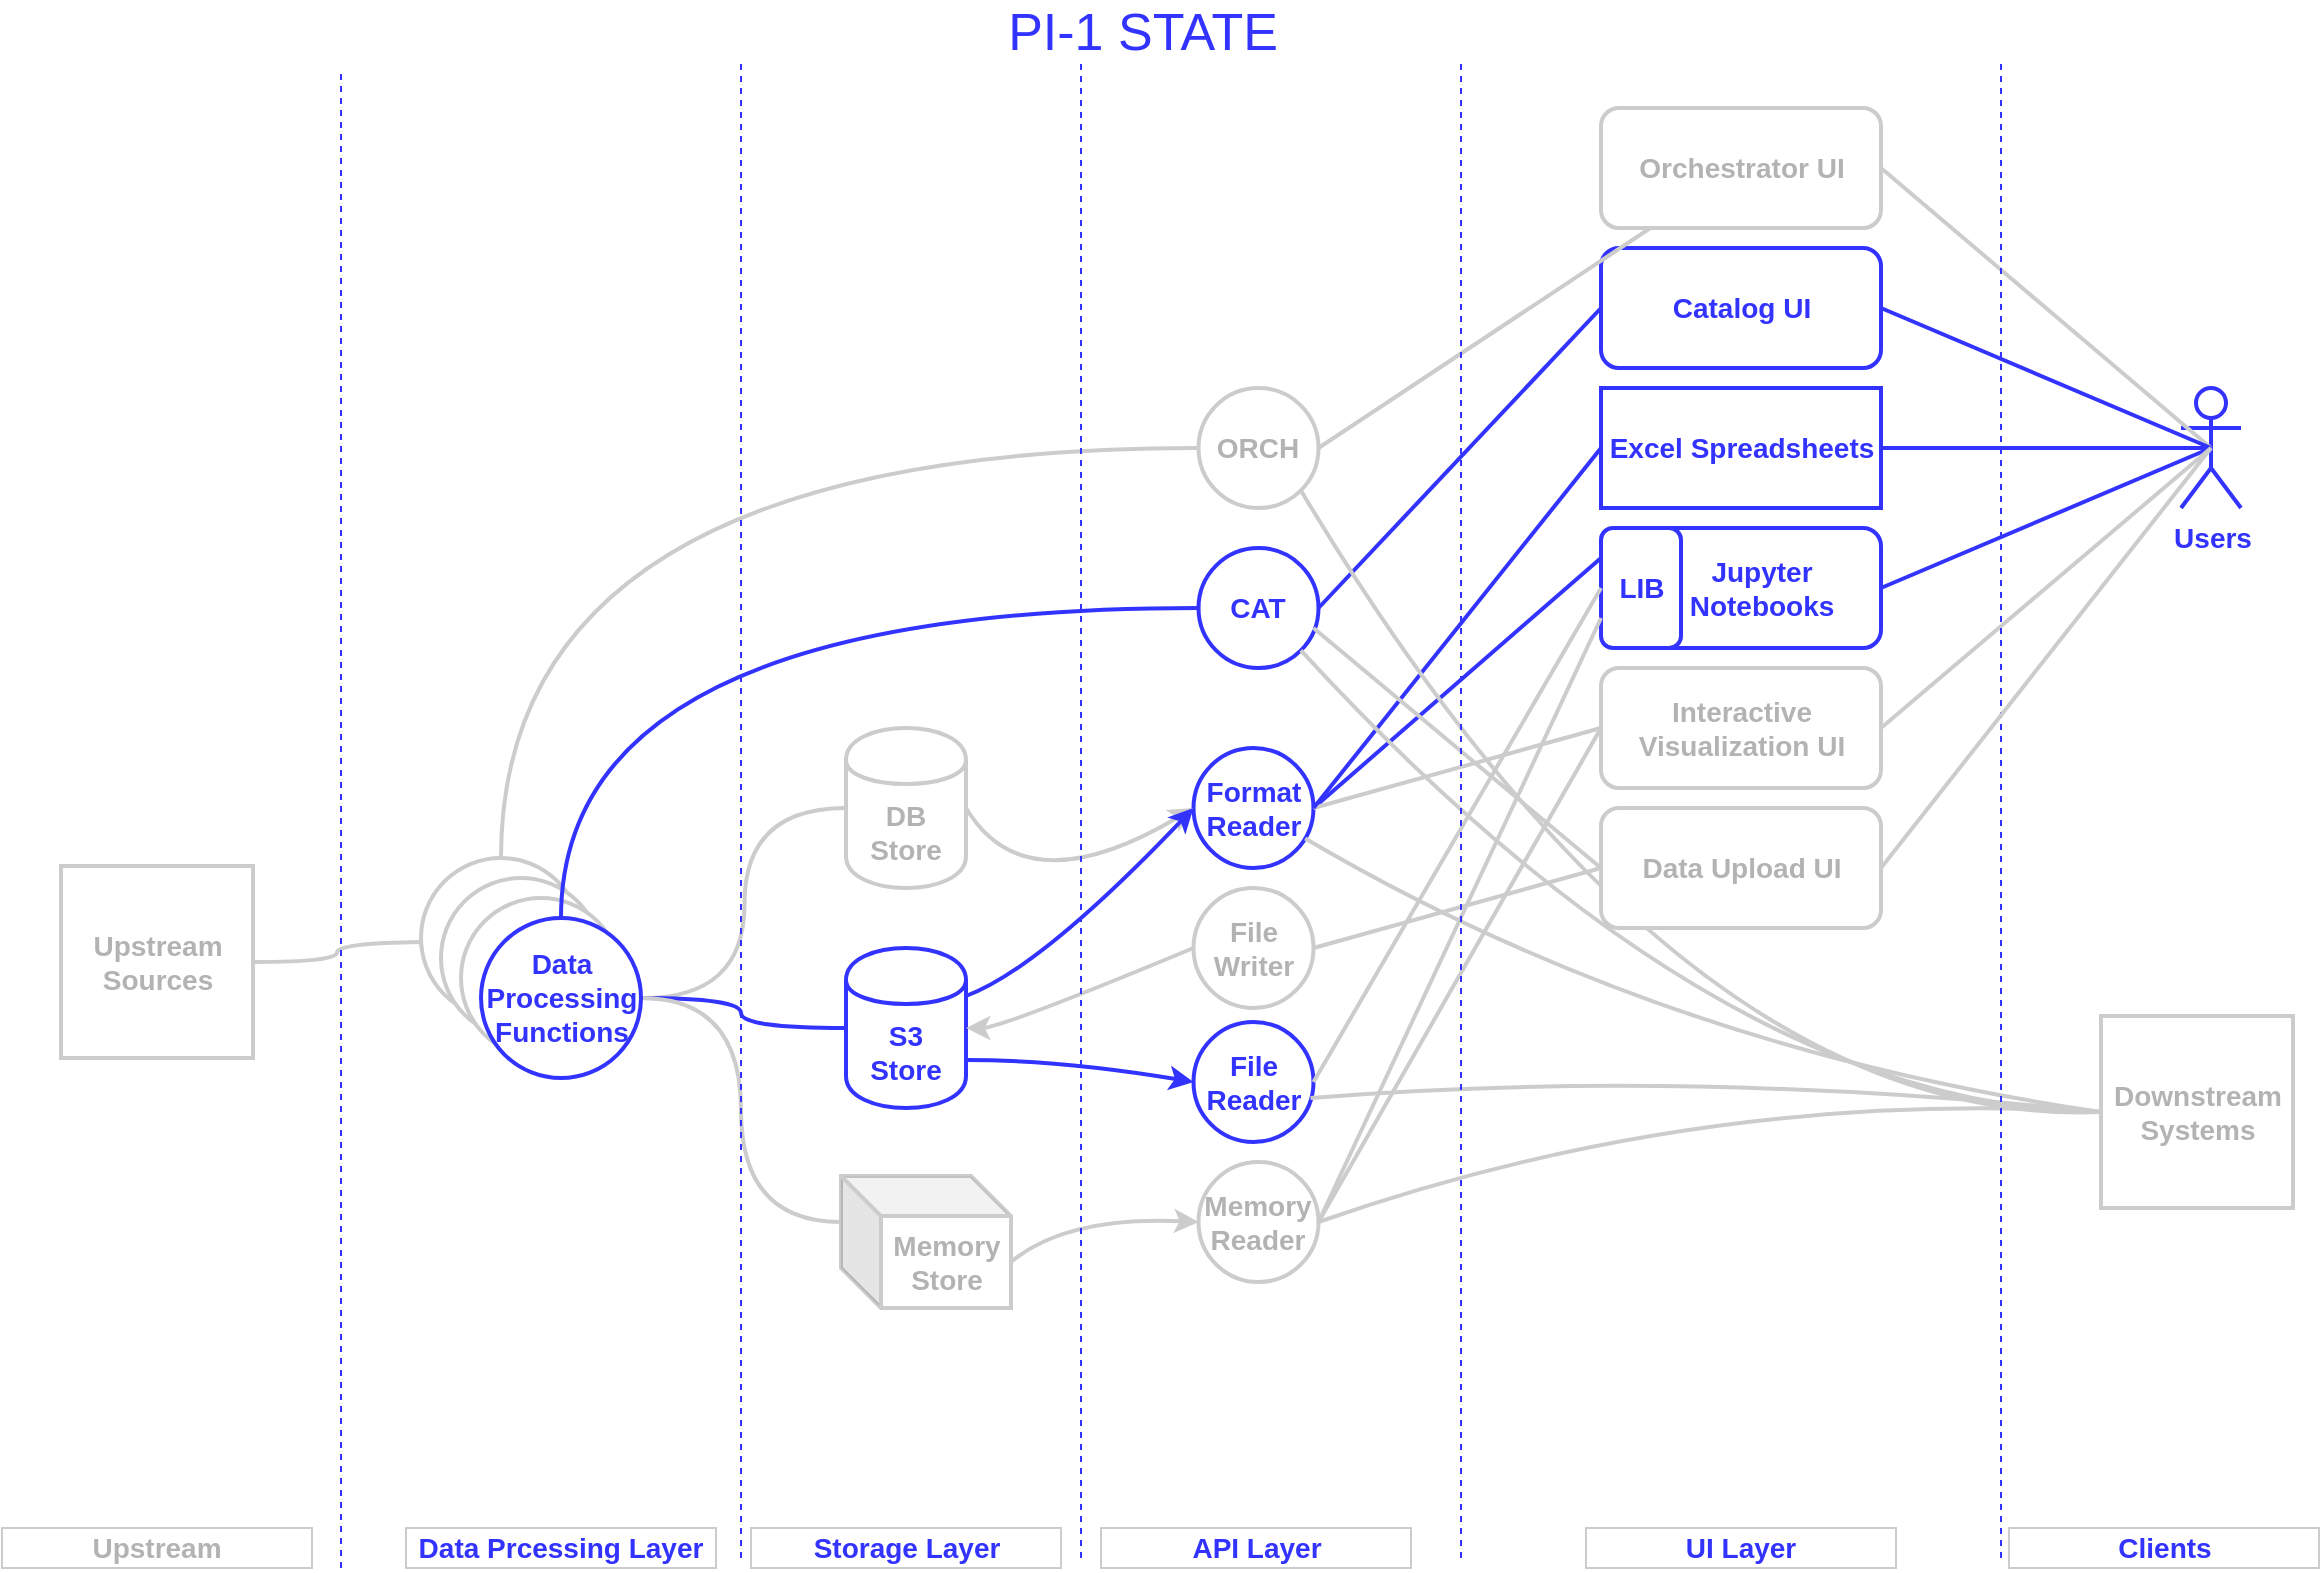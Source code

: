 <mxfile version="12.9.12" type="github">
  <diagram id="Kfs1H25m5EORTKNw9j7Z" name="Page-1">
    <mxGraphModel dx="1630" dy="69" grid="1" gridSize="10" guides="1" tooltips="1" connect="1" arrows="1" fold="1" page="1" pageScale="1" pageWidth="1169" pageHeight="827" math="0" shadow="0">
      <root>
        <mxCell id="0" />
        <mxCell id="1" parent="0" />
        <mxCell id="L46YAxD7cRD_iRhM08Rc-1" value="&lt;div&gt;&lt;font style=&quot;font-size: 14px&quot;&gt;&lt;b&gt;S3 &lt;br&gt;&lt;/b&gt;&lt;/font&gt;&lt;/div&gt;&lt;div&gt;&lt;font style=&quot;font-size: 14px&quot;&gt;&lt;b&gt;Store&lt;/b&gt;&lt;/font&gt;&lt;/div&gt;" style="shape=cylinder;whiteSpace=wrap;html=1;boundedLbl=1;backgroundOutline=1;strokeColor=#3333FF;strokeWidth=2;fillColor=#FFFFFF;fontColor=#3333FF;" vertex="1" parent="1">
          <mxGeometry x="422" y="1308" width="60" height="80" as="geometry" />
        </mxCell>
        <mxCell id="L46YAxD7cRD_iRhM08Rc-2" value="&lt;div&gt;&lt;font style=&quot;font-size: 14px&quot;&gt;&lt;b&gt;DB&lt;br&gt;&lt;/b&gt;&lt;/font&gt;&lt;/div&gt;&lt;div&gt;&lt;font style=&quot;font-size: 14px&quot;&gt;&lt;b&gt;Store&lt;/b&gt;&lt;/font&gt;&lt;/div&gt;" style="shape=cylinder;whiteSpace=wrap;html=1;boundedLbl=1;backgroundOutline=1;strokeColor=#CCCCCC;strokeWidth=2;fillColor=#FFFFFF;fontColor=#B3B3B3;" vertex="1" parent="1">
          <mxGeometry x="422" y="1198" width="60" height="80" as="geometry" />
        </mxCell>
        <mxCell id="L46YAxD7cRD_iRhM08Rc-3" value="&lt;div&gt;&lt;font style=&quot;font-size: 14px&quot;&gt;&lt;b&gt;&lt;font style=&quot;font-size: 14px&quot;&gt;Format&lt;br&gt;&lt;/font&gt;&lt;/b&gt;&lt;/font&gt;&lt;/div&gt;&lt;div&gt;&lt;font style=&quot;font-size: 14px&quot;&gt;&lt;b&gt;&lt;font style=&quot;font-size: 14px&quot;&gt;Reader &lt;br&gt;&lt;/font&gt;&lt;/b&gt;&lt;/font&gt;&lt;/div&gt;" style="ellipse;whiteSpace=wrap;html=1;aspect=fixed;strokeColor=#3333FF;strokeWidth=2;fillColor=#FFFFFF;fontColor=#3333FF;" vertex="1" parent="1">
          <mxGeometry x="595.75" y="1208" width="60" height="60" as="geometry" />
        </mxCell>
        <mxCell id="L46YAxD7cRD_iRhM08Rc-4" value="&lt;div style=&quot;font-size: 14px&quot;&gt;&lt;font style=&quot;font-size: 14px&quot;&gt;&lt;b&gt;&lt;font style=&quot;font-size: 14px&quot;&gt;Memory&lt;/font&gt;&lt;/b&gt;&lt;/font&gt;&lt;/div&gt;&lt;div style=&quot;font-size: 14px&quot;&gt;&lt;font style=&quot;font-size: 14px&quot;&gt;&lt;b&gt;&lt;font style=&quot;font-size: 14px&quot;&gt;Store&lt;br&gt;&lt;/font&gt;&lt;/b&gt;&lt;/font&gt;&lt;/div&gt;" style="shape=cube;whiteSpace=wrap;html=1;boundedLbl=1;backgroundOutline=1;darkOpacity=0.05;darkOpacity2=0.1;strokeColor=#CCCCCC;strokeWidth=2;fillColor=#FFFFFF;fontColor=#B3B3B3;" vertex="1" parent="1">
          <mxGeometry x="419.5" y="1422" width="85" height="66" as="geometry" />
        </mxCell>
        <mxCell id="L46YAxD7cRD_iRhM08Rc-5" value="&lt;div&gt;&lt;font style=&quot;font-size: 14px&quot;&gt;&lt;b&gt;&lt;font style=&quot;font-size: 14px&quot;&gt;File&lt;/font&gt;&lt;/b&gt;&lt;/font&gt;&lt;/div&gt;&lt;div&gt;&lt;font style=&quot;font-size: 14px&quot;&gt;&lt;b&gt;&lt;font style=&quot;font-size: 14px&quot;&gt;Reader&lt;/font&gt;&lt;/b&gt;&lt;/font&gt;&lt;/div&gt;" style="ellipse;whiteSpace=wrap;html=1;aspect=fixed;strokeColor=#3333FF;strokeWidth=2;fillColor=#FFFFFF;fontColor=#3333FF;" vertex="1" parent="1">
          <mxGeometry x="595.75" y="1345" width="60" height="60" as="geometry" />
        </mxCell>
        <mxCell id="L46YAxD7cRD_iRhM08Rc-6" value="&lt;div&gt;&lt;font style=&quot;font-size: 14px&quot;&gt;&lt;b&gt;&lt;font style=&quot;font-size: 14px&quot;&gt;Memory&lt;/font&gt;&lt;/b&gt;&lt;/font&gt;&lt;/div&gt;&lt;div&gt;&lt;font style=&quot;font-size: 14px&quot;&gt;&lt;b&gt;&lt;font style=&quot;font-size: 14px&quot;&gt;Reader&lt;/font&gt;&lt;/b&gt;&lt;/font&gt;&lt;/div&gt;" style="ellipse;whiteSpace=wrap;html=1;aspect=fixed;strokeColor=#CCCCCC;strokeWidth=2;fillColor=#FFFFFF;fontColor=#B3B3B3;" vertex="1" parent="1">
          <mxGeometry x="598.25" y="1415" width="60" height="60" as="geometry" />
        </mxCell>
        <mxCell id="L46YAxD7cRD_iRhM08Rc-7" value="" style="endArrow=classic;html=1;exitX=1;exitY=0.5;exitDx=0;exitDy=0;entryX=0;entryY=0.5;entryDx=0;entryDy=0;strokeColor=#CCCCCC;strokeWidth=2;curved=1;fontColor=#B3B3B3;" edge="1" parent="1" source="L46YAxD7cRD_iRhM08Rc-2" target="L46YAxD7cRD_iRhM08Rc-3">
          <mxGeometry width="50" height="50" relative="1" as="geometry">
            <mxPoint x="582" y="1478" as="sourcePoint" />
            <mxPoint x="632" y="1428" as="targetPoint" />
            <Array as="points">
              <mxPoint x="512" y="1288" />
            </Array>
          </mxGeometry>
        </mxCell>
        <mxCell id="L46YAxD7cRD_iRhM08Rc-8" value="" style="endArrow=classic;html=1;exitX=1;exitY=0.3;exitDx=0;exitDy=0;entryX=0;entryY=0.5;entryDx=0;entryDy=0;strokeColor=#3333FF;strokeWidth=2;curved=1;fontColor=#3333FF;" edge="1" parent="1" source="L46YAxD7cRD_iRhM08Rc-1" target="L46YAxD7cRD_iRhM08Rc-3">
          <mxGeometry width="50" height="50" relative="1" as="geometry">
            <mxPoint x="492" y="1248" as="sourcePoint" />
            <mxPoint x="572" y="1328" as="targetPoint" />
            <Array as="points">
              <mxPoint x="519.5" y="1318" />
            </Array>
          </mxGeometry>
        </mxCell>
        <mxCell id="L46YAxD7cRD_iRhM08Rc-9" value="" style="endArrow=classic;html=1;exitX=1;exitY=0.7;exitDx=0;exitDy=0;entryX=0;entryY=0.5;entryDx=0;entryDy=0;strokeColor=#3333FF;strokeWidth=2;curved=1;fontColor=#3333FF;" edge="1" parent="1" source="L46YAxD7cRD_iRhM08Rc-1" target="L46YAxD7cRD_iRhM08Rc-5">
          <mxGeometry width="50" height="50" relative="1" as="geometry">
            <mxPoint x="492" y="1348" as="sourcePoint" />
            <mxPoint x="572" y="1328" as="targetPoint" />
            <Array as="points">
              <mxPoint x="529.5" y="1364" />
            </Array>
          </mxGeometry>
        </mxCell>
        <mxCell id="L46YAxD7cRD_iRhM08Rc-10" value="" style="endArrow=classic;html=1;exitX=0;exitY=0;exitDx=85;exitDy=43;entryX=0;entryY=0.5;entryDx=0;entryDy=0;strokeColor=#CCCCCC;strokeWidth=2;exitPerimeter=0;curved=1;fontColor=#B3B3B3;" edge="1" parent="1" source="L46YAxD7cRD_iRhM08Rc-4" target="L46YAxD7cRD_iRhM08Rc-6">
          <mxGeometry width="50" height="50" relative="1" as="geometry">
            <mxPoint x="492" y="1378" as="sourcePoint" />
            <mxPoint x="592" y="1372" as="targetPoint" />
            <Array as="points">
              <mxPoint x="532" y="1442" />
            </Array>
          </mxGeometry>
        </mxCell>
        <mxCell id="L46YAxD7cRD_iRhM08Rc-11" value="&lt;font&gt;&lt;b&gt;&lt;font style=&quot;font-size: 14px&quot;&gt;ORCH&lt;/font&gt;&lt;/b&gt;&lt;/font&gt;" style="ellipse;whiteSpace=wrap;html=1;aspect=fixed;strokeColor=#CCCCCC;strokeWidth=2;fillColor=#FFFFFF;fontColor=#B3B3B3;" vertex="1" parent="1">
          <mxGeometry x="598.25" y="1028" width="60" height="60" as="geometry" />
        </mxCell>
        <mxCell id="L46YAxD7cRD_iRhM08Rc-12" value="&lt;div&gt;&lt;font style=&quot;font-size: 14px&quot;&gt;&lt;b&gt;&lt;font style=&quot;font-size: 14px&quot;&gt;CAT&lt;/font&gt;&lt;/b&gt;&lt;/font&gt;&lt;/div&gt;" style="ellipse;whiteSpace=wrap;html=1;aspect=fixed;strokeColor=#3333FF;strokeWidth=2;fillColor=#FFFFFF;fontColor=#3333FF;" vertex="1" parent="1">
          <mxGeometry x="598.25" y="1108" width="60" height="60" as="geometry" />
        </mxCell>
        <mxCell id="L46YAxD7cRD_iRhM08Rc-13" value="&lt;font&gt;&lt;b&gt;&lt;font style=&quot;font-size: 14px&quot;&gt;Orchestrator UI&lt;/font&gt;&lt;/b&gt;&lt;/font&gt;" style="rounded=1;whiteSpace=wrap;html=1;strokeColor=#CCCCCC;strokeWidth=2;fillColor=#FFFFFF;fontColor=#B3B3B3;" vertex="1" parent="1">
          <mxGeometry x="799.5" y="888" width="140" height="60" as="geometry" />
        </mxCell>
        <mxCell id="L46YAxD7cRD_iRhM08Rc-14" value="&lt;font&gt;&lt;b&gt;&lt;font style=&quot;font-size: 14px&quot;&gt;Catalog UI&lt;/font&gt;&lt;/b&gt;&lt;/font&gt;" style="rounded=1;whiteSpace=wrap;html=1;strokeColor=#3333FF;strokeWidth=2;fillColor=#FFFFFF;fontColor=#3333FF;" vertex="1" parent="1">
          <mxGeometry x="799.5" y="958" width="140" height="60" as="geometry" />
        </mxCell>
        <mxCell id="L46YAxD7cRD_iRhM08Rc-15" value="&lt;font size=&quot;1&quot;&gt;&lt;b style=&quot;font-size: 14px&quot;&gt;Users&lt;/b&gt;&lt;/font&gt;" style="shape=umlActor;verticalLabelPosition=bottom;labelBackgroundColor=#ffffff;verticalAlign=top;html=1;strokeColor=#3333FF;strokeWidth=2;fillColor=#FFFFFF;fontColor=#3333FF;" vertex="1" parent="1">
          <mxGeometry x="1089.5" y="1028" width="30" height="60" as="geometry" />
        </mxCell>
        <mxCell id="L46YAxD7cRD_iRhM08Rc-16" value="" style="endArrow=none;html=1;strokeColor=#CCCCCC;strokeWidth=2;exitX=1;exitY=0.5;exitDx=0;exitDy=0;endFill=0;fontColor=#B3B3B3;" edge="1" parent="1" source="L46YAxD7cRD_iRhM08Rc-11" target="L46YAxD7cRD_iRhM08Rc-13">
          <mxGeometry width="50" height="50" relative="1" as="geometry">
            <mxPoint x="649.5" y="1488" as="sourcePoint" />
            <mxPoint x="699.5" y="1438" as="targetPoint" />
          </mxGeometry>
        </mxCell>
        <mxCell id="L46YAxD7cRD_iRhM08Rc-17" value="" style="endArrow=none;html=1;strokeColor=#3333FF;strokeWidth=2;exitX=1;exitY=0.5;exitDx=0;exitDy=0;entryX=0;entryY=0.5;entryDx=0;entryDy=0;endFill=0;fontColor=#3333FF;" edge="1" parent="1" source="L46YAxD7cRD_iRhM08Rc-12" target="L46YAxD7cRD_iRhM08Rc-14">
          <mxGeometry width="50" height="50" relative="1" as="geometry">
            <mxPoint x="652" y="1078" as="sourcePoint" />
            <mxPoint x="712" y="1078" as="targetPoint" />
          </mxGeometry>
        </mxCell>
        <mxCell id="L46YAxD7cRD_iRhM08Rc-18" value="" style="endArrow=none;html=1;strokeColor=#CCCCCC;strokeWidth=2;exitX=1;exitY=0.5;exitDx=0;exitDy=0;entryX=0.5;entryY=0.5;entryDx=0;entryDy=0;entryPerimeter=0;fontColor=#B3B3B3;" edge="1" parent="1" source="L46YAxD7cRD_iRhM08Rc-13" target="L46YAxD7cRD_iRhM08Rc-15">
          <mxGeometry width="50" height="50" relative="1" as="geometry">
            <mxPoint x="649.5" y="1488" as="sourcePoint" />
            <mxPoint x="699.5" y="1438" as="targetPoint" />
          </mxGeometry>
        </mxCell>
        <mxCell id="L46YAxD7cRD_iRhM08Rc-19" value="" style="endArrow=none;html=1;strokeColor=#3333FF;strokeWidth=2;exitX=1;exitY=0.5;exitDx=0;exitDy=0;entryX=0.5;entryY=0.5;entryDx=0;entryDy=0;entryPerimeter=0;fontColor=#B3B3B3;" edge="1" parent="1" source="L46YAxD7cRD_iRhM08Rc-14" target="L46YAxD7cRD_iRhM08Rc-15">
          <mxGeometry width="50" height="50" relative="1" as="geometry">
            <mxPoint x="832" y="1078" as="sourcePoint" />
            <mxPoint x="1009.5" y="1106" as="targetPoint" />
          </mxGeometry>
        </mxCell>
        <mxCell id="L46YAxD7cRD_iRhM08Rc-20" value="&lt;font style=&quot;font-size: 14px&quot;&gt;&lt;b&gt;Interactive Visualization UI&lt;br&gt;&lt;/b&gt;&lt;/font&gt;" style="rounded=1;whiteSpace=wrap;html=1;strokeColor=#CCCCCC;strokeWidth=2;fillColor=#FFFFFF;fontColor=#B3B3B3;" vertex="1" parent="1">
          <mxGeometry x="799.5" y="1168" width="140" height="60" as="geometry" />
        </mxCell>
        <mxCell id="L46YAxD7cRD_iRhM08Rc-21" value="&lt;font style=&quot;font-size: 14px&quot;&gt;&lt;b&gt;Jupyter Notebooks&lt;/b&gt;&lt;/font&gt;" style="rounded=1;whiteSpace=wrap;html=1;strokeColor=#3333FF;strokeWidth=2;fillColor=#FFFFFF;fontColor=#3333FF;" vertex="1" parent="1">
          <mxGeometry x="819.5" y="1098" width="120" height="60" as="geometry" />
        </mxCell>
        <mxCell id="L46YAxD7cRD_iRhM08Rc-22" value="&lt;font&gt;&lt;b&gt;&lt;font style=&quot;font-size: 14px&quot;&gt;LIB&lt;/font&gt;&lt;/b&gt;&lt;/font&gt;" style="rounded=1;whiteSpace=wrap;html=1;strokeColor=#3333FF;strokeWidth=2;fillColor=#FFFFFF;fontColor=#3333FF;" vertex="1" parent="1">
          <mxGeometry x="799.5" y="1098" width="40" height="60" as="geometry" />
        </mxCell>
        <mxCell id="L46YAxD7cRD_iRhM08Rc-23" value="" style="endArrow=none;html=1;strokeColor=#CCCCCC;strokeWidth=2;exitX=1;exitY=0.5;exitDx=0;exitDy=0;entryX=0;entryY=0.5;entryDx=0;entryDy=0;endFill=0;fontColor=#B3B3B3;" edge="1" parent="1" source="L46YAxD7cRD_iRhM08Rc-5" target="L46YAxD7cRD_iRhM08Rc-22">
          <mxGeometry width="50" height="50" relative="1" as="geometry">
            <mxPoint x="649.5" y="1468" as="sourcePoint" />
            <mxPoint x="699.5" y="1418" as="targetPoint" />
          </mxGeometry>
        </mxCell>
        <mxCell id="L46YAxD7cRD_iRhM08Rc-24" value="" style="endArrow=none;html=1;strokeColor=#CCCCCC;strokeWidth=2;exitX=1;exitY=0.5;exitDx=0;exitDy=0;entryX=0;entryY=0.75;entryDx=0;entryDy=0;endFill=0;fontColor=#B3B3B3;" edge="1" parent="1" source="L46YAxD7cRD_iRhM08Rc-6" target="L46YAxD7cRD_iRhM08Rc-22">
          <mxGeometry width="50" height="50" relative="1" as="geometry">
            <mxPoint x="652" y="1358" as="sourcePoint" />
            <mxPoint x="699.5" y="1368" as="targetPoint" />
          </mxGeometry>
        </mxCell>
        <mxCell id="L46YAxD7cRD_iRhM08Rc-25" value="" style="endArrow=none;html=1;strokeColor=#3333FF;strokeWidth=2;entryX=0;entryY=0.25;entryDx=0;entryDy=0;exitX=1;exitY=0.5;exitDx=0;exitDy=0;endFill=0;fontColor=#3333FF;" edge="1" parent="1" source="L46YAxD7cRD_iRhM08Rc-3" target="L46YAxD7cRD_iRhM08Rc-22">
          <mxGeometry width="50" height="50" relative="1" as="geometry">
            <mxPoint x="644.5" y="1276" as="sourcePoint" />
            <mxPoint x="699.5" y="1418" as="targetPoint" />
          </mxGeometry>
        </mxCell>
        <mxCell id="L46YAxD7cRD_iRhM08Rc-26" value="" style="endArrow=none;html=1;strokeColor=#CCCCCC;strokeWidth=2;exitX=1;exitY=0.5;exitDx=0;exitDy=0;entryX=0;entryY=0.5;entryDx=0;entryDy=0;endFill=0;fontColor=#B3B3B3;" edge="1" parent="1" source="L46YAxD7cRD_iRhM08Rc-3" target="L46YAxD7cRD_iRhM08Rc-20">
          <mxGeometry width="50" height="50" relative="1" as="geometry">
            <mxPoint x="649.5" y="1468" as="sourcePoint" />
            <mxPoint x="699.5" y="1418" as="targetPoint" />
          </mxGeometry>
        </mxCell>
        <mxCell id="L46YAxD7cRD_iRhM08Rc-27" value="" style="endArrow=none;html=1;strokeColor=#CCCCCC;strokeWidth=2;exitX=1;exitY=0.5;exitDx=0;exitDy=0;entryX=0;entryY=0.5;entryDx=0;entryDy=0;endFill=0;fontColor=#B3B3B3;" edge="1" parent="1" source="L46YAxD7cRD_iRhM08Rc-6" target="L46YAxD7cRD_iRhM08Rc-20">
          <mxGeometry width="50" height="50" relative="1" as="geometry">
            <mxPoint x="649.5" y="1468" as="sourcePoint" />
            <mxPoint x="699.5" y="1418" as="targetPoint" />
          </mxGeometry>
        </mxCell>
        <mxCell id="L46YAxD7cRD_iRhM08Rc-28" value="&lt;font size=&quot;1&quot;&gt;&lt;b style=&quot;font-size: 14px&quot;&gt;Excel Spreadsheets&lt;/b&gt;&lt;/font&gt;" style="rounded=0;whiteSpace=wrap;html=1;strokeColor=#3333FF;strokeWidth=2;fillColor=#FFFFFF;fontColor=#3333FF;" vertex="1" parent="1">
          <mxGeometry x="799.5" y="1028" width="140" height="60" as="geometry" />
        </mxCell>
        <mxCell id="L46YAxD7cRD_iRhM08Rc-29" value="" style="endArrow=none;html=1;strokeColor=#3333FF;strokeWidth=2;exitX=1;exitY=0.5;exitDx=0;exitDy=0;entryX=0;entryY=0.5;entryDx=0;entryDy=0;endFill=0;fontColor=#3333FF;" edge="1" parent="1" source="L46YAxD7cRD_iRhM08Rc-3" target="L46YAxD7cRD_iRhM08Rc-28">
          <mxGeometry width="50" height="50" relative="1" as="geometry">
            <mxPoint x="649.5" y="1468" as="sourcePoint" />
            <mxPoint x="699.5" y="1418" as="targetPoint" />
          </mxGeometry>
        </mxCell>
        <mxCell id="L46YAxD7cRD_iRhM08Rc-30" value="" style="endArrow=none;html=1;strokeColor=#3333FF;strokeWidth=2;entryX=1;entryY=0.5;entryDx=0;entryDy=0;exitX=0.5;exitY=0.5;exitDx=0;exitDy=0;exitPerimeter=0;fontColor=#3333FF;" edge="1" parent="1" source="L46YAxD7cRD_iRhM08Rc-15" target="L46YAxD7cRD_iRhM08Rc-28">
          <mxGeometry width="50" height="50" relative="1" as="geometry">
            <mxPoint x="649.5" y="1468" as="sourcePoint" />
            <mxPoint x="699.5" y="1418" as="targetPoint" />
          </mxGeometry>
        </mxCell>
        <mxCell id="L46YAxD7cRD_iRhM08Rc-31" value="" style="endArrow=none;html=1;strokeColor=#3333FF;strokeWidth=2;entryX=1;entryY=0.5;entryDx=0;entryDy=0;exitX=0.5;exitY=0.5;exitDx=0;exitDy=0;exitPerimeter=0;fontColor=#3333FF;" edge="1" parent="1" source="L46YAxD7cRD_iRhM08Rc-15" target="L46YAxD7cRD_iRhM08Rc-21">
          <mxGeometry width="50" height="50" relative="1" as="geometry">
            <mxPoint x="1089.5" y="1258" as="sourcePoint" />
            <mxPoint x="889.5" y="1268" as="targetPoint" />
          </mxGeometry>
        </mxCell>
        <mxCell id="L46YAxD7cRD_iRhM08Rc-32" value="" style="endArrow=none;html=1;strokeColor=#CCCCCC;strokeWidth=2;entryX=1;entryY=0.5;entryDx=0;entryDy=0;exitX=0.5;exitY=0.5;exitDx=0;exitDy=0;exitPerimeter=0;fontColor=#B3B3B3;" edge="1" parent="1" source="L46YAxD7cRD_iRhM08Rc-15" target="L46YAxD7cRD_iRhM08Rc-20">
          <mxGeometry width="50" height="50" relative="1" as="geometry">
            <mxPoint x="1099.5" y="1178" as="sourcePoint" />
            <mxPoint x="899.5" y="1278" as="targetPoint" />
          </mxGeometry>
        </mxCell>
        <mxCell id="L46YAxD7cRD_iRhM08Rc-33" value="&lt;div&gt;&lt;font size=&quot;1&quot;&gt;&lt;b style=&quot;font-size: 14px&quot;&gt;Downstream&lt;/b&gt;&lt;/font&gt;&lt;/div&gt;&lt;div&gt;&lt;font size=&quot;1&quot;&gt;&lt;b style=&quot;font-size: 14px&quot;&gt;Systems&lt;/b&gt;&lt;/font&gt;&lt;/div&gt;" style="whiteSpace=wrap;html=1;aspect=fixed;strokeColor=#CCCCCC;strokeWidth=2;fillColor=#FFFFFF;fontColor=#B3B3B3;" vertex="1" parent="1">
          <mxGeometry x="1049.5" y="1342" width="96" height="96" as="geometry" />
        </mxCell>
        <mxCell id="L46YAxD7cRD_iRhM08Rc-34" value="" style="endArrow=none;html=1;strokeColor=#CCCCCC;strokeWidth=2;entryX=0;entryY=0.5;entryDx=0;entryDy=0;curved=1;endFill=0;fontColor=#B3B3B3;" edge="1" parent="1" source="L46YAxD7cRD_iRhM08Rc-3" target="L46YAxD7cRD_iRhM08Rc-33">
          <mxGeometry width="50" height="50" relative="1" as="geometry">
            <mxPoint x="619.5" y="1348" as="sourcePoint" />
            <mxPoint x="669.5" y="1298" as="targetPoint" />
            <Array as="points">
              <mxPoint x="829.5" y="1358" />
            </Array>
          </mxGeometry>
        </mxCell>
        <mxCell id="L46YAxD7cRD_iRhM08Rc-35" value="" style="endArrow=none;html=1;strokeColor=#CCCCCC;strokeWidth=2;entryX=0;entryY=0.5;entryDx=0;entryDy=0;curved=1;exitX=0.975;exitY=0.633;exitDx=0;exitDy=0;exitPerimeter=0;endFill=0;fontColor=#B3B3B3;" edge="1" parent="1" source="L46YAxD7cRD_iRhM08Rc-5" target="L46YAxD7cRD_iRhM08Rc-33">
          <mxGeometry width="50" height="50" relative="1" as="geometry">
            <mxPoint x="646.811" y="1280.414" as="sourcePoint" />
            <mxPoint x="1059.5" y="1397" as="targetPoint" />
            <Array as="points">
              <mxPoint x="839.5" y="1368" />
            </Array>
          </mxGeometry>
        </mxCell>
        <mxCell id="L46YAxD7cRD_iRhM08Rc-36" value="" style="endArrow=none;html=1;strokeColor=#CCCCCC;strokeWidth=2;entryX=0;entryY=0.5;entryDx=0;entryDy=0;curved=1;exitX=1;exitY=0.5;exitDx=0;exitDy=0;endFill=0;fontColor=#B3B3B3;" edge="1" parent="1" source="L46YAxD7cRD_iRhM08Rc-6" target="L46YAxD7cRD_iRhM08Rc-33">
          <mxGeometry width="50" height="50" relative="1" as="geometry">
            <mxPoint x="656.811" y="1290.414" as="sourcePoint" />
            <mxPoint x="1069.5" y="1407" as="targetPoint" />
            <Array as="points">
              <mxPoint x="849.5" y="1378" />
            </Array>
          </mxGeometry>
        </mxCell>
        <mxCell id="L46YAxD7cRD_iRhM08Rc-37" value="" style="endArrow=none;html=1;strokeColor=#CCCCCC;strokeWidth=2;curved=1;exitX=1;exitY=1;exitDx=0;exitDy=0;entryX=0;entryY=0.5;entryDx=0;entryDy=0;endFill=0;fontColor=#B3B3B3;" edge="1" parent="1" source="L46YAxD7cRD_iRhM08Rc-12" target="L46YAxD7cRD_iRhM08Rc-33">
          <mxGeometry width="50" height="50" relative="1" as="geometry">
            <mxPoint x="666.811" y="1300.414" as="sourcePoint" />
            <mxPoint x="1039.5" y="1388" as="targetPoint" />
            <Array as="points">
              <mxPoint x="859.5" y="1388" />
            </Array>
          </mxGeometry>
        </mxCell>
        <mxCell id="L46YAxD7cRD_iRhM08Rc-38" value="" style="endArrow=none;html=1;strokeColor=#CCCCCC;strokeWidth=2;curved=1;exitX=1;exitY=1;exitDx=0;exitDy=0;entryX=0;entryY=0.5;entryDx=0;entryDy=0;endFill=0;fontColor=#B3B3B3;" edge="1" parent="1" source="L46YAxD7cRD_iRhM08Rc-11" target="L46YAxD7cRD_iRhM08Rc-33">
          <mxGeometry width="50" height="50" relative="1" as="geometry">
            <mxPoint x="676.811" y="1310.414" as="sourcePoint" />
            <mxPoint x="1039.5" y="1388" as="targetPoint" />
            <Array as="points">
              <mxPoint x="839.5" y="1398" />
            </Array>
          </mxGeometry>
        </mxCell>
        <mxCell id="L46YAxD7cRD_iRhM08Rc-39" value="&lt;font style=&quot;font-size: 14px&quot;&gt;&lt;b&gt;Data Upload UI&lt;br&gt;&lt;/b&gt;&lt;/font&gt;" style="rounded=1;whiteSpace=wrap;html=1;strokeColor=#CCCCCC;strokeWidth=2;fillColor=#FFFFFF;fontColor=#B3B3B3;" vertex="1" parent="1">
          <mxGeometry x="799.5" y="1238" width="140" height="60" as="geometry" />
        </mxCell>
        <mxCell id="L46YAxD7cRD_iRhM08Rc-40" value="&lt;div&gt;&lt;font style=&quot;font-size: 14px&quot;&gt;&lt;b&gt;&lt;font style=&quot;font-size: 14px&quot;&gt;File Writer&lt;br&gt;&lt;/font&gt;&lt;/b&gt;&lt;/font&gt;&lt;/div&gt;" style="ellipse;whiteSpace=wrap;html=1;aspect=fixed;strokeColor=#CCCCCC;strokeWidth=2;fillColor=#FFFFFF;fontColor=#B3B3B3;" vertex="1" parent="1">
          <mxGeometry x="595.75" y="1278" width="60" height="60" as="geometry" />
        </mxCell>
        <mxCell id="L46YAxD7cRD_iRhM08Rc-41" value="" style="endArrow=classic;html=1;strokeColor=#CCCCCC;strokeWidth=2;exitX=0;exitY=0.5;exitDx=0;exitDy=0;entryX=1;entryY=0.5;entryDx=0;entryDy=0;curved=1;fontColor=#B3B3B3;" edge="1" parent="1" source="L46YAxD7cRD_iRhM08Rc-40" target="L46YAxD7cRD_iRhM08Rc-1">
          <mxGeometry width="50" height="50" relative="1" as="geometry">
            <mxPoint x="619.5" y="1348" as="sourcePoint" />
            <mxPoint x="669.5" y="1298" as="targetPoint" />
            <Array as="points">
              <mxPoint x="499.5" y="1348" />
            </Array>
          </mxGeometry>
        </mxCell>
        <mxCell id="L46YAxD7cRD_iRhM08Rc-42" value="" style="endArrow=none;html=1;strokeColor=#CCCCCC;strokeWidth=2;entryX=0;entryY=0.5;entryDx=0;entryDy=0;exitX=1;exitY=0.5;exitDx=0;exitDy=0;fontColor=#B3B3B3;" edge="1" parent="1" source="L46YAxD7cRD_iRhM08Rc-40" target="L46YAxD7cRD_iRhM08Rc-39">
          <mxGeometry width="50" height="50" relative="1" as="geometry">
            <mxPoint x="619.5" y="1348" as="sourcePoint" />
            <mxPoint x="669.5" y="1298" as="targetPoint" />
          </mxGeometry>
        </mxCell>
        <mxCell id="L46YAxD7cRD_iRhM08Rc-43" value="" style="endArrow=none;html=1;strokeColor=#CCCCCC;strokeWidth=2;entryX=0;entryY=0.5;entryDx=0;entryDy=0;exitX=0.958;exitY=0.667;exitDx=0;exitDy=0;exitPerimeter=0;fontColor=#B3B3B3;" edge="1" parent="1" source="L46YAxD7cRD_iRhM08Rc-12" target="L46YAxD7cRD_iRhM08Rc-39">
          <mxGeometry width="50" height="50" relative="1" as="geometry">
            <mxPoint x="619.5" y="1348" as="sourcePoint" />
            <mxPoint x="669.5" y="1298" as="targetPoint" />
          </mxGeometry>
        </mxCell>
        <mxCell id="L46YAxD7cRD_iRhM08Rc-44" style="edgeStyle=orthogonalEdgeStyle;curved=1;orthogonalLoop=1;jettySize=auto;html=1;exitX=0.5;exitY=0;exitDx=0;exitDy=0;entryX=0;entryY=0.5;entryDx=0;entryDy=0;endArrow=none;endFill=0;strokeColor=#CCCCCC;strokeWidth=2;fontColor=#B3B3B3;" edge="1" parent="1" source="L46YAxD7cRD_iRhM08Rc-45" target="L46YAxD7cRD_iRhM08Rc-11">
          <mxGeometry relative="1" as="geometry" />
        </mxCell>
        <mxCell id="L46YAxD7cRD_iRhM08Rc-45" value="" style="ellipse;whiteSpace=wrap;html=1;aspect=fixed;strokeColor=#CCCCCC;strokeWidth=2;fillColor=#FFFFFF;fontColor=#B3B3B3;" vertex="1" parent="1">
          <mxGeometry x="209.5" y="1263" width="80" height="80" as="geometry" />
        </mxCell>
        <mxCell id="L46YAxD7cRD_iRhM08Rc-46" value="" style="ellipse;whiteSpace=wrap;html=1;aspect=fixed;strokeColor=#CCCCCC;strokeWidth=2;fillColor=#FFFFFF;fontColor=#B3B3B3;" vertex="1" parent="1">
          <mxGeometry x="219.5" y="1273" width="80" height="80" as="geometry" />
        </mxCell>
        <mxCell id="L46YAxD7cRD_iRhM08Rc-47" value="" style="ellipse;whiteSpace=wrap;html=1;aspect=fixed;strokeColor=#CCCCCC;strokeWidth=2;fillColor=#FFFFFF;fontColor=#B3B3B3;" vertex="1" parent="1">
          <mxGeometry x="229.5" y="1283" width="80" height="80" as="geometry" />
        </mxCell>
        <mxCell id="L46YAxD7cRD_iRhM08Rc-48" style="edgeStyle=orthogonalEdgeStyle;curved=1;orthogonalLoop=1;jettySize=auto;html=1;entryX=0;entryY=0.5;entryDx=0;entryDy=0;endArrow=none;endFill=0;strokeColor=#CCCCCC;strokeWidth=2;fontColor=#B3B3B3;" edge="1" parent="1" target="L46YAxD7cRD_iRhM08Rc-2">
          <mxGeometry relative="1" as="geometry">
            <mxPoint x="319.5" y="1333" as="sourcePoint" />
          </mxGeometry>
        </mxCell>
        <mxCell id="L46YAxD7cRD_iRhM08Rc-49" style="edgeStyle=orthogonalEdgeStyle;curved=1;orthogonalLoop=1;jettySize=auto;html=1;exitX=1;exitY=0.5;exitDx=0;exitDy=0;entryX=0;entryY=0.5;entryDx=0;entryDy=0;endArrow=none;endFill=0;strokeColor=#3333FF;strokeWidth=2;fontColor=#3333FF;" edge="1" parent="1" source="L46YAxD7cRD_iRhM08Rc-51" target="L46YAxD7cRD_iRhM08Rc-1">
          <mxGeometry relative="1" as="geometry">
            <Array as="points">
              <mxPoint x="369.5" y="1333" />
              <mxPoint x="369.5" y="1348" />
            </Array>
          </mxGeometry>
        </mxCell>
        <mxCell id="L46YAxD7cRD_iRhM08Rc-50" style="edgeStyle=orthogonalEdgeStyle;curved=1;orthogonalLoop=1;jettySize=auto;html=1;exitX=1;exitY=0.5;exitDx=0;exitDy=0;entryX=0;entryY=0;entryDx=0;entryDy=23;entryPerimeter=0;endArrow=none;endFill=0;strokeColor=#CCCCCC;strokeWidth=2;fontColor=#B3B3B3;" edge="1" parent="1" source="L46YAxD7cRD_iRhM08Rc-51" target="L46YAxD7cRD_iRhM08Rc-4">
          <mxGeometry relative="1" as="geometry" />
        </mxCell>
        <mxCell id="L46YAxD7cRD_iRhM08Rc-51" value="&lt;div&gt;&lt;font size=&quot;1&quot;&gt;&lt;b style=&quot;font-size: 14px&quot;&gt;Data Processing&lt;/b&gt;&lt;/font&gt;&lt;/div&gt;&lt;div&gt;&lt;font size=&quot;1&quot;&gt;&lt;b style=&quot;font-size: 14px&quot;&gt;Functions&lt;/b&gt;&lt;/font&gt;&lt;/div&gt;" style="ellipse;whiteSpace=wrap;html=1;aspect=fixed;strokeColor=#3333FF;strokeWidth=2;fillColor=#FFFFFF;fontColor=#3333FF;" vertex="1" parent="1">
          <mxGeometry x="239.5" y="1293" width="80" height="80" as="geometry" />
        </mxCell>
        <mxCell id="L46YAxD7cRD_iRhM08Rc-52" style="edgeStyle=orthogonalEdgeStyle;curved=1;orthogonalLoop=1;jettySize=auto;html=1;exitX=1;exitY=0.5;exitDx=0;exitDy=0;endArrow=none;endFill=0;strokeColor=#CCCCCC;strokeWidth=2;fontColor=#B3B3B3;" edge="1" parent="1" source="L46YAxD7cRD_iRhM08Rc-53">
          <mxGeometry relative="1" as="geometry">
            <mxPoint x="209.5" y="1305" as="targetPoint" />
          </mxGeometry>
        </mxCell>
        <mxCell id="L46YAxD7cRD_iRhM08Rc-53" value="&lt;font style=&quot;font-size: 14px&quot;&gt;&lt;b&gt;Upstream Sources&lt;/b&gt;&lt;/font&gt;" style="whiteSpace=wrap;html=1;aspect=fixed;strokeColor=#CCCCCC;strokeWidth=2;fillColor=#FFFFFF;fontColor=#B3B3B3;" vertex="1" parent="1">
          <mxGeometry x="29.5" y="1267" width="96" height="96" as="geometry" />
        </mxCell>
        <mxCell id="L46YAxD7cRD_iRhM08Rc-54" value="" style="endArrow=none;dashed=1;html=1;strokeColor=#3333FF;strokeWidth=1;fontColor=#B3B3B3;" edge="1" parent="1">
          <mxGeometry width="50" height="50" relative="1" as="geometry">
            <mxPoint x="169.5" y="1618" as="sourcePoint" />
            <mxPoint x="169.5" y="868" as="targetPoint" />
          </mxGeometry>
        </mxCell>
        <mxCell id="L46YAxD7cRD_iRhM08Rc-55" value="" style="endArrow=none;dashed=1;html=1;strokeColor=#3333FF;strokeWidth=1;fontColor=#B3B3B3;" edge="1" parent="1">
          <mxGeometry width="50" height="50" relative="1" as="geometry">
            <mxPoint x="369.5" y="1613" as="sourcePoint" />
            <mxPoint x="369.5" y="863" as="targetPoint" />
          </mxGeometry>
        </mxCell>
        <mxCell id="L46YAxD7cRD_iRhM08Rc-56" value="" style="endArrow=none;dashed=1;html=1;strokeColor=#3333FF;strokeWidth=1;fontColor=#B3B3B3;" edge="1" parent="1">
          <mxGeometry width="50" height="50" relative="1" as="geometry">
            <mxPoint x="539.5" y="1613" as="sourcePoint" />
            <mxPoint x="539.5" y="863" as="targetPoint" />
          </mxGeometry>
        </mxCell>
        <mxCell id="L46YAxD7cRD_iRhM08Rc-57" value="" style="endArrow=none;dashed=1;html=1;strokeColor=#3333FF;strokeWidth=1;fontColor=#B3B3B3;" edge="1" parent="1">
          <mxGeometry width="50" height="50" relative="1" as="geometry">
            <mxPoint x="729.5" y="1613" as="sourcePoint" />
            <mxPoint x="729.5" y="863" as="targetPoint" />
          </mxGeometry>
        </mxCell>
        <mxCell id="L46YAxD7cRD_iRhM08Rc-58" value="" style="endArrow=none;dashed=1;html=1;strokeColor=#3333FF;strokeWidth=1;fontColor=#B3B3B3;" edge="1" parent="1">
          <mxGeometry width="50" height="50" relative="1" as="geometry">
            <mxPoint x="999.5" y="1613" as="sourcePoint" />
            <mxPoint x="999.5" y="863" as="targetPoint" />
          </mxGeometry>
        </mxCell>
        <mxCell id="L46YAxD7cRD_iRhM08Rc-59" value="&lt;b&gt;&lt;font style=&quot;font-size: 14px&quot;&gt;Data Prcessing Layer&lt;/font&gt;&lt;/b&gt;" style="text;html=1;strokeColor=#CCCCCC;fillColor=none;align=center;verticalAlign=middle;whiteSpace=wrap;rounded=0;fontColor=#3333FF;" vertex="1" parent="1">
          <mxGeometry x="202" y="1598" width="155" height="20" as="geometry" />
        </mxCell>
        <mxCell id="L46YAxD7cRD_iRhM08Rc-60" value="&lt;b&gt;&lt;font style=&quot;font-size: 14px&quot;&gt;Storage Layer&lt;/font&gt;&lt;/b&gt;" style="text;html=1;strokeColor=#CCCCCC;fillColor=none;align=center;verticalAlign=middle;whiteSpace=wrap;rounded=0;fontColor=#3333FF;" vertex="1" parent="1">
          <mxGeometry x="374.5" y="1598" width="155" height="20" as="geometry" />
        </mxCell>
        <mxCell id="L46YAxD7cRD_iRhM08Rc-61" value="&lt;b&gt;&lt;font style=&quot;font-size: 14px&quot;&gt;API Layer&lt;/font&gt;&lt;/b&gt;" style="text;html=1;strokeColor=#CCCCCC;fillColor=none;align=center;verticalAlign=middle;whiteSpace=wrap;rounded=0;fontColor=#3333FF;" vertex="1" parent="1">
          <mxGeometry x="549.5" y="1598" width="155" height="20" as="geometry" />
        </mxCell>
        <mxCell id="L46YAxD7cRD_iRhM08Rc-62" value="&lt;b&gt;&lt;font style=&quot;font-size: 14px&quot;&gt;UI Layer&lt;/font&gt;&lt;/b&gt;" style="text;html=1;strokeColor=#CCCCCC;fillColor=none;align=center;verticalAlign=middle;whiteSpace=wrap;rounded=0;fontColor=#3333FF;" vertex="1" parent="1">
          <mxGeometry x="792" y="1598" width="155" height="20" as="geometry" />
        </mxCell>
        <mxCell id="L46YAxD7cRD_iRhM08Rc-63" value="&lt;b&gt;&lt;font style=&quot;font-size: 14px&quot;&gt;Clients&lt;/font&gt;&lt;/b&gt;" style="text;html=1;strokeColor=#CCCCCC;fillColor=none;align=center;verticalAlign=middle;whiteSpace=wrap;rounded=0;fontColor=#3333FF;" vertex="1" parent="1">
          <mxGeometry x="1003.5" y="1598" width="155" height="20" as="geometry" />
        </mxCell>
        <mxCell id="L46YAxD7cRD_iRhM08Rc-64" value="&lt;font size=&quot;1&quot;&gt;&lt;b style=&quot;font-size: 14px&quot;&gt;Upstream&lt;/b&gt;&lt;/font&gt;" style="text;html=1;strokeColor=#CCCCCC;fillColor=none;align=center;verticalAlign=middle;whiteSpace=wrap;rounded=0;fontColor=#B3B3B3;" vertex="1" parent="1">
          <mxGeometry y="1598" width="155" height="20" as="geometry" />
        </mxCell>
        <mxCell id="L46YAxD7cRD_iRhM08Rc-65" value="" style="endArrow=none;html=1;strokeColor=#CCCCCC;strokeWidth=2;entryX=1;entryY=0.5;entryDx=0;entryDy=0;exitX=0.5;exitY=0.5;exitDx=0;exitDy=0;exitPerimeter=0;fontColor=#B3B3B3;" edge="1" parent="1" source="L46YAxD7cRD_iRhM08Rc-15" target="L46YAxD7cRD_iRhM08Rc-39">
          <mxGeometry width="50" height="50" relative="1" as="geometry">
            <mxPoint x="1114.5" y="1068" as="sourcePoint" />
            <mxPoint x="949.5" y="1208" as="targetPoint" />
          </mxGeometry>
        </mxCell>
        <mxCell id="L46YAxD7cRD_iRhM08Rc-66" style="edgeStyle=orthogonalEdgeStyle;curved=1;orthogonalLoop=1;jettySize=auto;html=1;exitX=0.5;exitY=0;exitDx=0;exitDy=0;entryX=0;entryY=0.5;entryDx=0;entryDy=0;endArrow=none;endFill=0;strokeColor=#3333FF;strokeWidth=2;fontColor=#3333FF;" edge="1" parent="1" source="L46YAxD7cRD_iRhM08Rc-51" target="L46YAxD7cRD_iRhM08Rc-12">
          <mxGeometry relative="1" as="geometry" />
        </mxCell>
        <mxCell id="L46YAxD7cRD_iRhM08Rc-67" value="PI-1 STATE" style="text;html=1;strokeColor=none;fillColor=none;align=center;verticalAlign=middle;whiteSpace=wrap;rounded=0;fontColor=#3333FF;fontSize=26;" vertex="1" parent="1">
          <mxGeometry x="460" y="840" width="220.5" height="20" as="geometry" />
        </mxCell>
      </root>
    </mxGraphModel>
  </diagram>
</mxfile>
